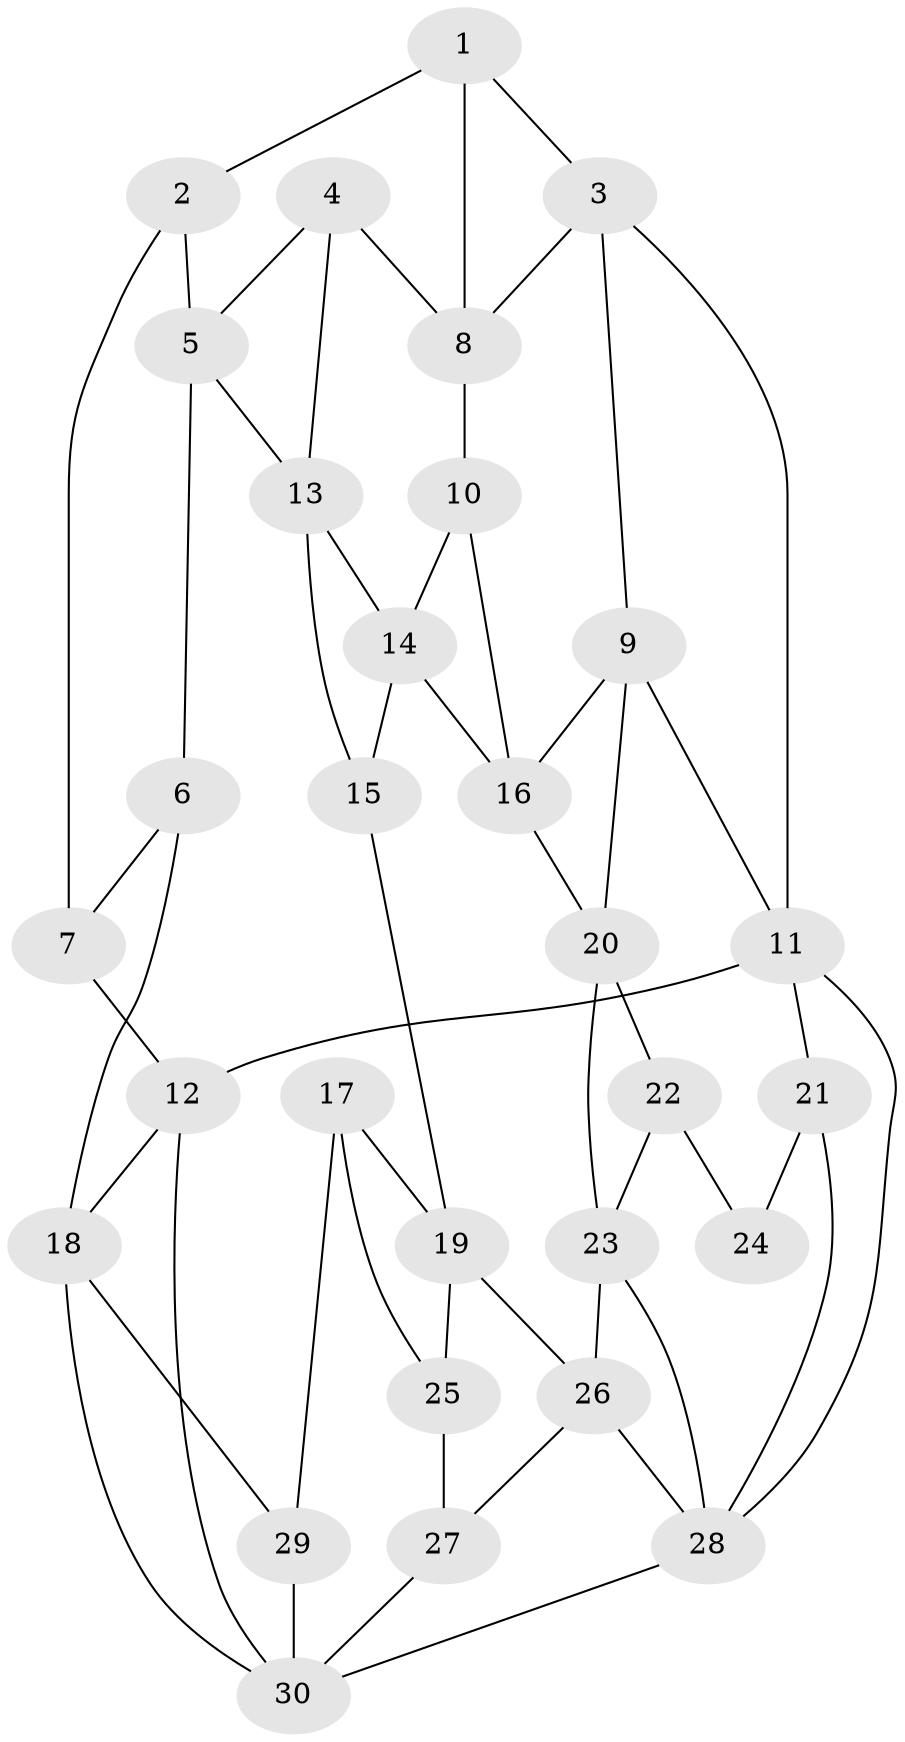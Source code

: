 // original degree distribution, {3: 0.03333333333333333, 4: 0.25, 5: 0.5, 6: 0.21666666666666667}
// Generated by graph-tools (version 1.1) at 2025/38/03/04/25 23:38:36]
// undirected, 30 vertices, 54 edges
graph export_dot {
  node [color=gray90,style=filled];
  1;
  2;
  3;
  4;
  5;
  6;
  7;
  8;
  9;
  10;
  11;
  12;
  13;
  14;
  15;
  16;
  17;
  18;
  19;
  20;
  21;
  22;
  23;
  24;
  25;
  26;
  27;
  28;
  29;
  30;
  1 -- 2 [weight=1.0];
  1 -- 3 [weight=1.0];
  1 -- 8 [weight=1.0];
  2 -- 5 [weight=1.0];
  2 -- 7 [weight=1.0];
  3 -- 8 [weight=1.0];
  3 -- 9 [weight=1.0];
  3 -- 11 [weight=1.0];
  4 -- 5 [weight=1.0];
  4 -- 8 [weight=1.0];
  4 -- 13 [weight=1.0];
  5 -- 6 [weight=1.0];
  5 -- 13 [weight=1.0];
  6 -- 7 [weight=1.0];
  6 -- 18 [weight=1.0];
  7 -- 12 [weight=2.0];
  8 -- 10 [weight=1.0];
  9 -- 11 [weight=1.0];
  9 -- 16 [weight=1.0];
  9 -- 20 [weight=1.0];
  10 -- 14 [weight=1.0];
  10 -- 16 [weight=1.0];
  11 -- 12 [weight=1.0];
  11 -- 21 [weight=1.0];
  11 -- 28 [weight=1.0];
  12 -- 18 [weight=1.0];
  12 -- 30 [weight=1.0];
  13 -- 14 [weight=1.0];
  13 -- 15 [weight=1.0];
  14 -- 15 [weight=1.0];
  14 -- 16 [weight=1.0];
  15 -- 19 [weight=1.0];
  16 -- 20 [weight=1.0];
  17 -- 19 [weight=1.0];
  17 -- 25 [weight=1.0];
  17 -- 29 [weight=1.0];
  18 -- 29 [weight=1.0];
  18 -- 30 [weight=1.0];
  19 -- 25 [weight=1.0];
  19 -- 26 [weight=1.0];
  20 -- 22 [weight=1.0];
  20 -- 23 [weight=1.0];
  21 -- 24 [weight=2.0];
  21 -- 28 [weight=1.0];
  22 -- 23 [weight=1.0];
  22 -- 24 [weight=2.0];
  23 -- 26 [weight=1.0];
  23 -- 28 [weight=1.0];
  25 -- 27 [weight=2.0];
  26 -- 27 [weight=1.0];
  26 -- 28 [weight=1.0];
  27 -- 30 [weight=1.0];
  28 -- 30 [weight=1.0];
  29 -- 30 [weight=2.0];
}
